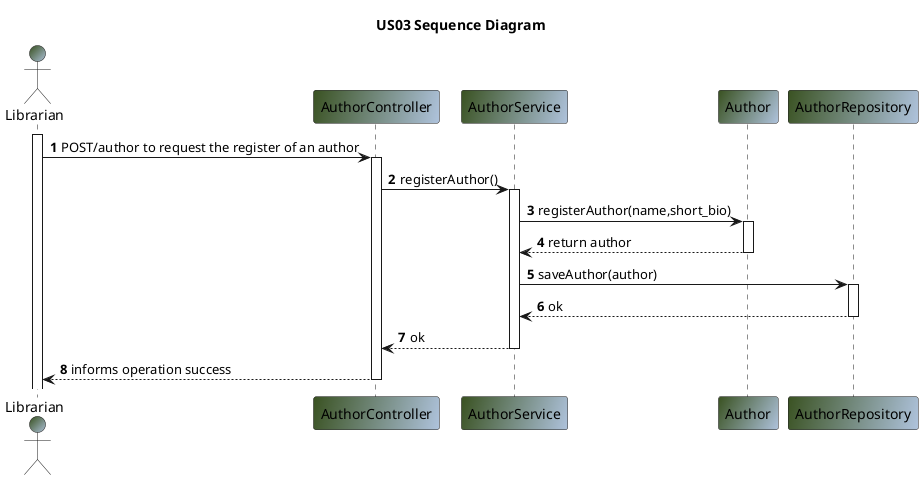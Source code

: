 @startuml
'https://SubscriptionServicetuml.com/sequence-diagram

title US03 Sequence Diagram

autoactivate on
autonumber


actor "Librarian" as user #3B5323FF/B0C4DEFF
participant "AuthorController" as ctrl #3B5323FF/B0C4DEFF
participant "AuthorService" as ser #3B5323FF/B0C4DEFF
participant "Author" as read #3B5323FF/B0C4DEFF
participant "AuthorRepository" as repo #3B5323FF/B0C4DEFF
activate user


user -> ctrl: POST/author to request the register of an author
ctrl -> ser: registerAuthor()
ser -> read: registerAuthor(name,short_bio)
read --> ser: return author
ser -> repo: saveAuthor(author)
repo --> ser: ok
ser --> ctrl: ok
ctrl -->user: informs operation success


@enduml

